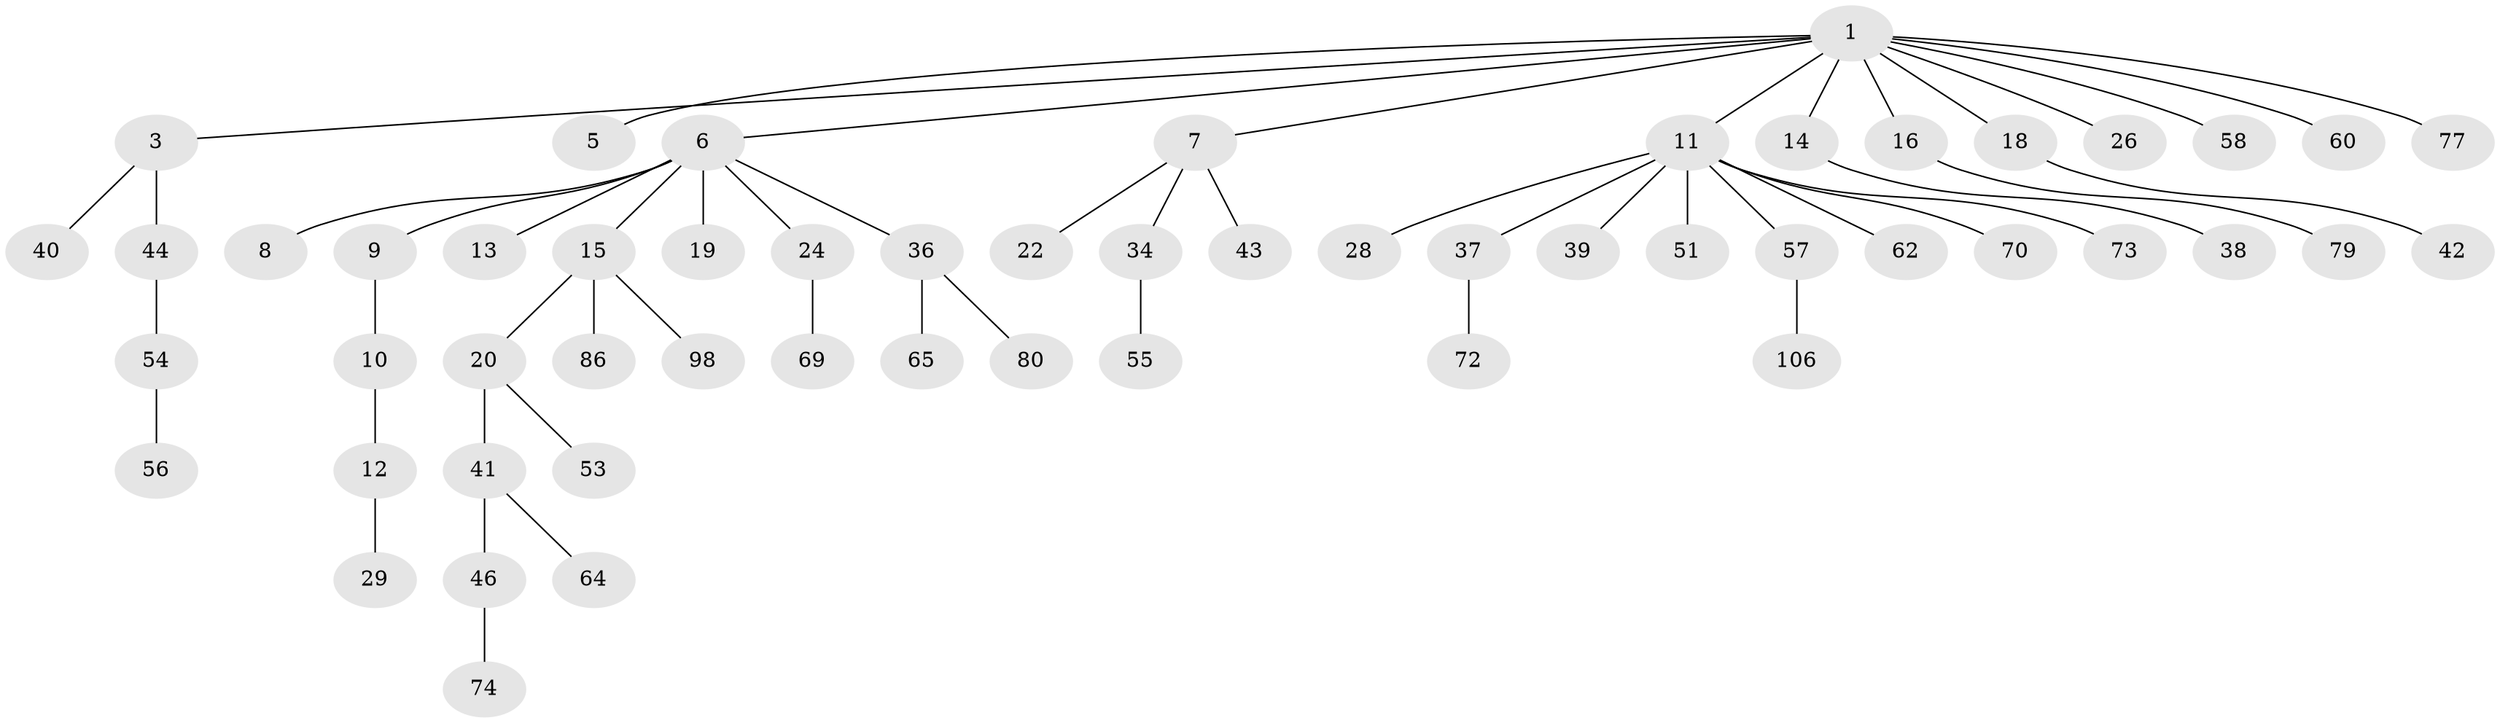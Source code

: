// original degree distribution, {7: 0.00909090909090909, 8: 0.01818181818181818, 4: 0.045454545454545456, 2: 0.24545454545454545, 1: 0.5181818181818182, 6: 0.01818181818181818, 3: 0.12727272727272726, 5: 0.01818181818181818}
// Generated by graph-tools (version 1.1) at 2025/15/03/09/25 04:15:41]
// undirected, 55 vertices, 54 edges
graph export_dot {
graph [start="1"]
  node [color=gray90,style=filled];
  1 [super="+2+35"];
  3 [super="+4+30"];
  5;
  6;
  7;
  8 [super="+23"];
  9;
  10;
  11 [super="+47+82+17"];
  12;
  13;
  14 [super="+27"];
  15 [super="+33"];
  16 [super="+63+93+90+25+32"];
  18;
  19;
  20 [super="+52"];
  22;
  24 [super="+31+48"];
  26 [super="+95"];
  28;
  29 [super="+85+71"];
  34 [super="+89"];
  36 [super="+49"];
  37 [super="+78"];
  38 [super="+45"];
  39;
  40;
  41;
  42;
  43 [super="+104"];
  44 [super="+87"];
  46 [super="+50+66"];
  51;
  53;
  54 [super="+75"];
  55;
  56;
  57 [super="+59+88+91"];
  58;
  60;
  62 [super="+67"];
  64;
  65 [super="+76"];
  69 [super="+109"];
  70;
  72;
  73;
  74;
  77;
  79 [super="+81"];
  80;
  86;
  98 [super="+110"];
  106 [super="+107"];
  1 -- 6;
  1 -- 14;
  1 -- 18;
  1 -- 58;
  1 -- 77;
  1 -- 3;
  1 -- 5;
  1 -- 7;
  1 -- 11;
  1 -- 16;
  1 -- 26;
  1 -- 60;
  3 -- 44;
  3 -- 40;
  6 -- 8;
  6 -- 9;
  6 -- 13;
  6 -- 15;
  6 -- 19;
  6 -- 24;
  6 -- 36;
  7 -- 22;
  7 -- 34;
  7 -- 43;
  9 -- 10;
  10 -- 12;
  11 -- 28;
  11 -- 37;
  11 -- 62;
  11 -- 70;
  11 -- 51;
  11 -- 39;
  11 -- 73;
  11 -- 57;
  12 -- 29;
  14 -- 38;
  15 -- 20;
  15 -- 86;
  15 -- 98;
  16 -- 79;
  18 -- 42;
  20 -- 41;
  20 -- 53;
  24 -- 69;
  34 -- 55;
  36 -- 65;
  36 -- 80;
  37 -- 72;
  41 -- 46;
  41 -- 64;
  44 -- 54;
  46 -- 74;
  54 -- 56;
  57 -- 106;
}
